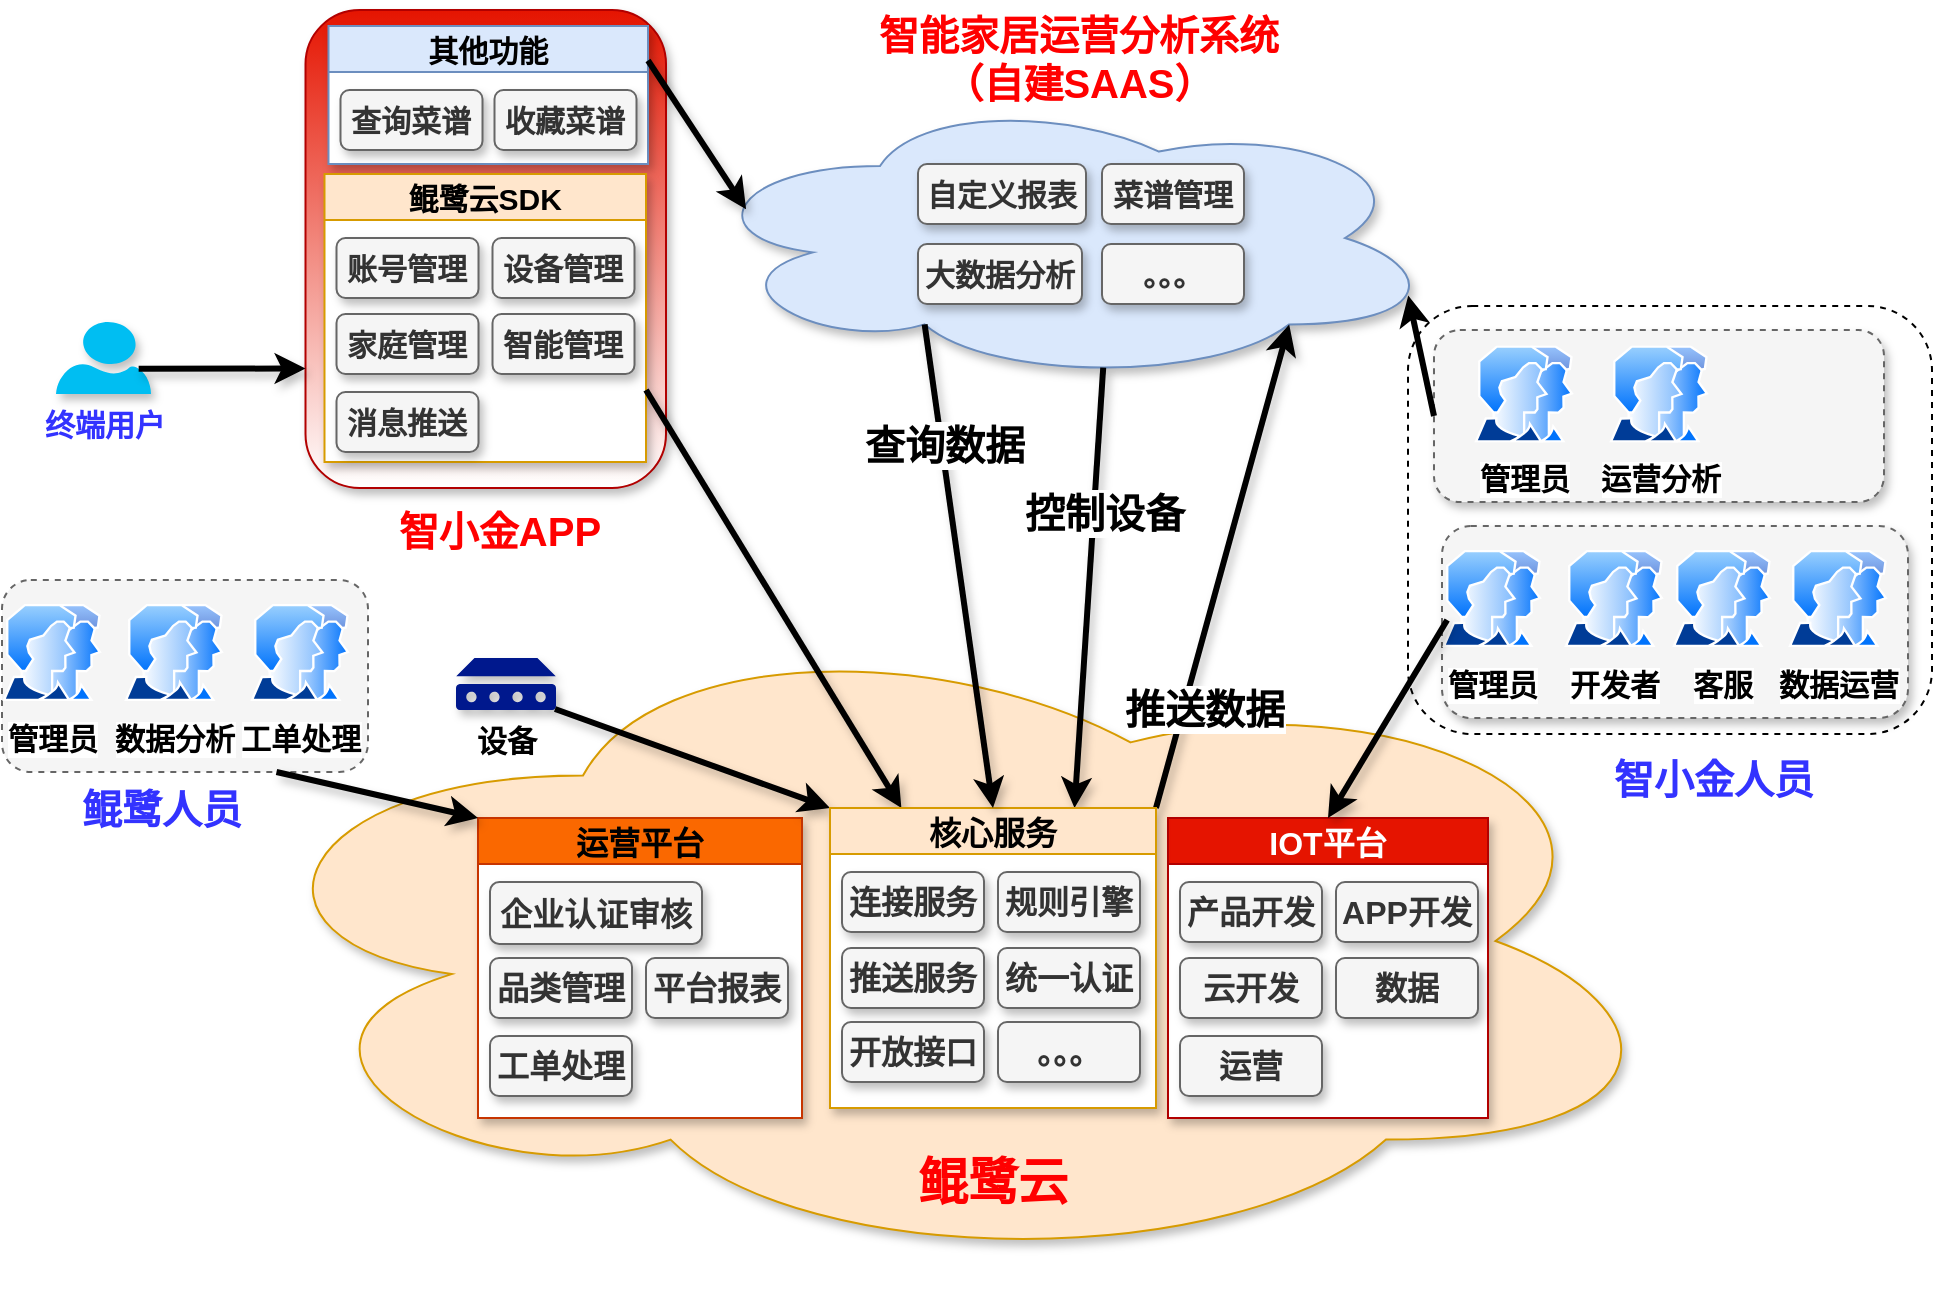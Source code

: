 <mxfile version="14.8.5" type="github">
  <diagram id="wn16nH20PtK9z4dH2-n5" name="Page-1">
    <mxGraphModel dx="1952" dy="3443" grid="0" gridSize="10" guides="1" tooltips="1" connect="1" arrows="1" fold="1" page="0" pageScale="1" pageWidth="827" pageHeight="1169" math="0" shadow="0">
      <root>
        <mxCell id="0" />
        <mxCell id="1" parent="0" />
        <mxCell id="_brEX9a0ridXROTRRMC1-58" value="" style="rounded=1;whiteSpace=wrap;html=1;strokeWidth=1;dashed=1;fontSize=15;fontStyle=1;shadow=0;" vertex="1" parent="1">
          <mxGeometry x="-61" y="-2259" width="262" height="214" as="geometry" />
        </mxCell>
        <mxCell id="_brEX9a0ridXROTRRMC1-1" value="鲲鹭云" style="ellipse;shape=cloud;whiteSpace=wrap;html=1;rounded=1;glass=0;sketch=0;fontSize=37;fillColor=#ffe6cc;strokeColor=#d79b00;shadow=1;fontStyle=1" vertex="1" parent="1">
          <mxGeometry x="-656" y="-2107" width="730" height="331" as="geometry" />
        </mxCell>
        <mxCell id="_brEX9a0ridXROTRRMC1-4" value="" style="ellipse;shape=cloud;whiteSpace=wrap;html=1;rounded=1;glass=0;sketch=0;fontSize=27;fillColor=#dae8fc;strokeColor=#6c8ebf;shadow=1;fontStyle=1" vertex="1" parent="1">
          <mxGeometry x="-418" y="-2365" width="372" height="144" as="geometry" />
        </mxCell>
        <mxCell id="_brEX9a0ridXROTRRMC1-5" value="智小金APP" style="text;html=1;strokeColor=none;fillColor=none;align=center;verticalAlign=middle;whiteSpace=wrap;rounded=0;shadow=1;fontSize=20;fontStyle=1;fontColor=#FF0000;" vertex="1" parent="1">
          <mxGeometry x="-584" y="-2157" width="138" height="20" as="geometry" />
        </mxCell>
        <mxCell id="_brEX9a0ridXROTRRMC1-6" style="edgeStyle=none;rounded=0;sketch=0;orthogonalLoop=1;jettySize=auto;html=1;entryX=0.8;entryY=0.8;entryDx=0;entryDy=0;entryPerimeter=0;shadow=1;fontSize=19;strokeWidth=3;exitX=1;exitY=0;exitDx=0;exitDy=0;" edge="1" parent="1" source="_brEX9a0ridXROTRRMC1-43" target="_brEX9a0ridXROTRRMC1-4">
          <mxGeometry relative="1" as="geometry">
            <mxPoint x="-272.0" y="-1813" as="sourcePoint" />
            <mxPoint x="-270.025" y="-1636.8" as="targetPoint" />
          </mxGeometry>
        </mxCell>
        <mxCell id="_brEX9a0ridXROTRRMC1-7" value="推送数据" style="edgeLabel;html=1;align=center;verticalAlign=middle;resizable=0;points=[];fontSize=20;fontStyle=1" vertex="1" connectable="0" parent="_brEX9a0ridXROTRRMC1-6">
          <mxGeometry x="-0.695" y="-1" relative="1" as="geometry">
            <mxPoint x="13" y="-14" as="offset" />
          </mxGeometry>
        </mxCell>
        <mxCell id="_brEX9a0ridXROTRRMC1-8" value="" style="rounded=1;whiteSpace=wrap;html=1;shadow=1;labelBackgroundColor=none;glass=0;sketch=0;fillColor=#e51400;strokeColor=#B20000;fontColor=#ffffff;gradientColor=#ffffff;fontSize=15;fontStyle=1" vertex="1" parent="1">
          <mxGeometry x="-612.25" y="-2407" width="180.25" height="239" as="geometry" />
        </mxCell>
        <mxCell id="_brEX9a0ridXROTRRMC1-9" value="其他功能" style="swimlane;fontSize=15;fillColor=#dae8fc;strokeColor=#6c8ebf;swimlaneFillColor=#ffffff;fontStyle=1;shadow=1;" vertex="1" parent="1">
          <mxGeometry x="-600.75" y="-2399" width="159.75" height="69" as="geometry" />
        </mxCell>
        <mxCell id="_brEX9a0ridXROTRRMC1-10" value="查询菜谱" style="rounded=1;whiteSpace=wrap;html=1;fontSize=15;fontStyle=1;fillColor=#f5f5f5;strokeColor=#666666;fontColor=#333333;shadow=1;" vertex="1" parent="_brEX9a0ridXROTRRMC1-9">
          <mxGeometry x="6" y="32" width="71" height="30" as="geometry" />
        </mxCell>
        <mxCell id="_brEX9a0ridXROTRRMC1-11" value="收藏菜谱" style="rounded=1;whiteSpace=wrap;html=1;fontSize=15;fontStyle=1;fillColor=#f5f5f5;strokeColor=#666666;fontColor=#333333;shadow=1;" vertex="1" parent="_brEX9a0ridXROTRRMC1-9">
          <mxGeometry x="83" y="32" width="71" height="30" as="geometry" />
        </mxCell>
        <mxCell id="_brEX9a0ridXROTRRMC1-12" value="鲲鹭云SDK" style="swimlane;fontSize=15;strokeColor=#d79b00;swimlaneFillColor=#ffffff;fillColor=#ffe6cc;fontStyle=1;shadow=1;" vertex="1" parent="1">
          <mxGeometry x="-602.75" y="-2325" width="160.75" height="144" as="geometry">
            <mxRectangle x="-665" y="-852" width="109" height="23" as="alternateBounds" />
          </mxGeometry>
        </mxCell>
        <mxCell id="_brEX9a0ridXROTRRMC1-13" value="账号管理" style="rounded=1;whiteSpace=wrap;html=1;fontSize=15;fontStyle=1;fillColor=#f5f5f5;strokeColor=#666666;fontColor=#333333;shadow=1;" vertex="1" parent="_brEX9a0ridXROTRRMC1-12">
          <mxGeometry x="6" y="32" width="71" height="30" as="geometry" />
        </mxCell>
        <mxCell id="_brEX9a0ridXROTRRMC1-14" value="设备管理" style="rounded=1;whiteSpace=wrap;html=1;fontSize=15;fontStyle=1;fillColor=#f5f5f5;strokeColor=#666666;fontColor=#333333;shadow=1;" vertex="1" parent="_brEX9a0ridXROTRRMC1-12">
          <mxGeometry x="84" y="32" width="71" height="30" as="geometry" />
        </mxCell>
        <mxCell id="_brEX9a0ridXROTRRMC1-15" value="家庭管理" style="rounded=1;whiteSpace=wrap;html=1;fontSize=15;fontStyle=1;fillColor=#f5f5f5;strokeColor=#666666;fontColor=#333333;shadow=1;" vertex="1" parent="_brEX9a0ridXROTRRMC1-12">
          <mxGeometry x="6" y="70" width="71" height="30" as="geometry" />
        </mxCell>
        <mxCell id="_brEX9a0ridXROTRRMC1-16" value="智能管理" style="rounded=1;whiteSpace=wrap;html=1;fontSize=15;fontStyle=1;fillColor=#f5f5f5;strokeColor=#666666;fontColor=#333333;shadow=1;" vertex="1" parent="_brEX9a0ridXROTRRMC1-12">
          <mxGeometry x="84" y="70" width="71" height="30" as="geometry" />
        </mxCell>
        <mxCell id="_brEX9a0ridXROTRRMC1-17" value="消息推送" style="rounded=1;whiteSpace=wrap;html=1;fontSize=15;fontStyle=1;fillColor=#f5f5f5;strokeColor=#666666;fontColor=#333333;shadow=1;" vertex="1" parent="_brEX9a0ridXROTRRMC1-12">
          <mxGeometry x="6" y="109" width="71" height="30" as="geometry" />
        </mxCell>
        <mxCell id="_brEX9a0ridXROTRRMC1-18" style="rounded=0;orthogonalLoop=1;jettySize=auto;html=1;fontSize=17;strokeWidth=3;shadow=1;sketch=0;exitX=1;exitY=0.75;exitDx=0;exitDy=0;" edge="1" parent="1" source="_brEX9a0ridXROTRRMC1-12" target="_brEX9a0ridXROTRRMC1-43">
          <mxGeometry relative="1" as="geometry">
            <mxPoint x="-504.92" y="-1883" as="targetPoint" />
            <mxPoint x="-662.388" y="-1512" as="sourcePoint" />
          </mxGeometry>
        </mxCell>
        <mxCell id="_brEX9a0ridXROTRRMC1-22" style="edgeStyle=none;rounded=0;sketch=0;orthogonalLoop=1;jettySize=auto;html=1;shadow=1;fontSize=19;strokeWidth=3;exitX=0.55;exitY=0.95;exitDx=0;exitDy=0;exitPerimeter=0;entryX=0.75;entryY=0;entryDx=0;entryDy=0;" edge="1" parent="1" source="_brEX9a0ridXROTRRMC1-4" target="_brEX9a0ridXROTRRMC1-43">
          <mxGeometry relative="1" as="geometry">
            <mxPoint x="-261" y="-1798" as="targetPoint" />
            <mxPoint x="-137.0" y="-1072.82" as="sourcePoint" />
          </mxGeometry>
        </mxCell>
        <mxCell id="_brEX9a0ridXROTRRMC1-23" value="控制设备" style="edgeLabel;html=1;align=center;verticalAlign=middle;resizable=0;points=[];fontSize=20;fontStyle=1" vertex="1" connectable="0" parent="_brEX9a0ridXROTRRMC1-22">
          <mxGeometry x="-0.218" y="1" relative="1" as="geometry">
            <mxPoint x="5" y="-14" as="offset" />
          </mxGeometry>
        </mxCell>
        <mxCell id="_brEX9a0ridXROTRRMC1-27" value="终端用户" style="verticalLabelPosition=bottom;html=1;verticalAlign=top;align=center;strokeColor=none;fillColor=#00BEF2;shape=mxgraph.azure.user;fontSize=15;fontStyle=1;shadow=1;fontColor=#3333FF;" vertex="1" parent="1">
          <mxGeometry x="-737" y="-2251" width="47.5" height="36" as="geometry" />
        </mxCell>
        <mxCell id="_brEX9a0ridXROTRRMC1-29" style="rounded=0;orthogonalLoop=1;jettySize=auto;html=1;fontSize=17;strokeWidth=3;shadow=1;sketch=0;entryX=0;entryY=0.75;entryDx=0;entryDy=0;exitX=0.87;exitY=0.65;exitDx=0;exitDy=0;exitPerimeter=0;" edge="1" parent="1" source="_brEX9a0ridXROTRRMC1-27" target="_brEX9a0ridXROTRRMC1-8">
          <mxGeometry relative="1" as="geometry">
            <mxPoint x="-587.27" y="-2150" as="targetPoint" />
            <mxPoint x="-793.25" y="-2009.27" as="sourcePoint" />
          </mxGeometry>
        </mxCell>
        <mxCell id="_brEX9a0ridXROTRRMC1-31" value="IOT平台" style="swimlane;fontSize=16;strokeColor=#B20000;swimlaneFillColor=#ffffff;fillColor=#e51400;fontColor=#ffffff;shadow=1;" vertex="1" parent="1">
          <mxGeometry x="-181" y="-2003" width="160" height="150" as="geometry">
            <mxRectangle x="-665" y="-852" width="109" height="23" as="alternateBounds" />
          </mxGeometry>
        </mxCell>
        <mxCell id="_brEX9a0ridXROTRRMC1-32" value="产品开发" style="rounded=1;whiteSpace=wrap;html=1;fontSize=16;fontStyle=1;fillColor=#f5f5f5;strokeColor=#666666;fontColor=#333333;shadow=1;" vertex="1" parent="_brEX9a0ridXROTRRMC1-31">
          <mxGeometry x="6" y="32" width="71" height="30" as="geometry" />
        </mxCell>
        <mxCell id="_brEX9a0ridXROTRRMC1-33" value="APP开发" style="rounded=1;whiteSpace=wrap;html=1;fontSize=16;fontStyle=1;fillColor=#f5f5f5;strokeColor=#666666;fontColor=#333333;shadow=1;" vertex="1" parent="_brEX9a0ridXROTRRMC1-31">
          <mxGeometry x="84" y="32" width="71" height="30" as="geometry" />
        </mxCell>
        <mxCell id="_brEX9a0ridXROTRRMC1-34" value="云开发" style="rounded=1;whiteSpace=wrap;html=1;fontSize=16;fontStyle=1;fillColor=#f5f5f5;strokeColor=#666666;fontColor=#333333;shadow=1;" vertex="1" parent="_brEX9a0ridXROTRRMC1-31">
          <mxGeometry x="6" y="70" width="71" height="30" as="geometry" />
        </mxCell>
        <mxCell id="_brEX9a0ridXROTRRMC1-35" value="数据" style="rounded=1;whiteSpace=wrap;html=1;fontSize=16;fontStyle=1;fillColor=#f5f5f5;strokeColor=#666666;fontColor=#333333;shadow=1;" vertex="1" parent="_brEX9a0ridXROTRRMC1-31">
          <mxGeometry x="84" y="70" width="71" height="30" as="geometry" />
        </mxCell>
        <mxCell id="_brEX9a0ridXROTRRMC1-36" value="运营" style="rounded=1;whiteSpace=wrap;html=1;fontSize=16;fontStyle=1;fillColor=#f5f5f5;strokeColor=#666666;fontColor=#333333;shadow=1;" vertex="1" parent="_brEX9a0ridXROTRRMC1-31">
          <mxGeometry x="6" y="109" width="71" height="30" as="geometry" />
        </mxCell>
        <mxCell id="_brEX9a0ridXROTRRMC1-37" value="运营平台" style="swimlane;fontSize=16;strokeColor=#C73500;swimlaneFillColor=#ffffff;fillColor=#fa6800;fontColor=#000000;shadow=1;" vertex="1" parent="1">
          <mxGeometry x="-526" y="-2003" width="162" height="150" as="geometry">
            <mxRectangle x="-665" y="-852" width="109" height="23" as="alternateBounds" />
          </mxGeometry>
        </mxCell>
        <mxCell id="_brEX9a0ridXROTRRMC1-39" value="企业认证审核" style="rounded=1;whiteSpace=wrap;html=1;fontSize=16;fontStyle=1;fillColor=#f5f5f5;strokeColor=#666666;fontColor=#333333;shadow=1;" vertex="1" parent="_brEX9a0ridXROTRRMC1-37">
          <mxGeometry x="6" y="32" width="106" height="31" as="geometry" />
        </mxCell>
        <mxCell id="_brEX9a0ridXROTRRMC1-40" value="品类管理" style="rounded=1;whiteSpace=wrap;html=1;fontSize=16;fontStyle=1;fillColor=#f5f5f5;strokeColor=#666666;fontColor=#333333;shadow=1;" vertex="1" parent="_brEX9a0ridXROTRRMC1-37">
          <mxGeometry x="6" y="70" width="71" height="30" as="geometry" />
        </mxCell>
        <mxCell id="_brEX9a0ridXROTRRMC1-41" value="平台报表" style="rounded=1;whiteSpace=wrap;html=1;fontSize=16;fontStyle=1;fillColor=#f5f5f5;strokeColor=#666666;fontColor=#333333;shadow=1;" vertex="1" parent="_brEX9a0ridXROTRRMC1-37">
          <mxGeometry x="84" y="70" width="71" height="30" as="geometry" />
        </mxCell>
        <mxCell id="_brEX9a0ridXROTRRMC1-42" value="工单处理" style="rounded=1;whiteSpace=wrap;html=1;fontSize=16;fontStyle=1;fillColor=#f5f5f5;strokeColor=#666666;fontColor=#333333;shadow=1;" vertex="1" parent="_brEX9a0ridXROTRRMC1-37">
          <mxGeometry x="6" y="109" width="71" height="30" as="geometry" />
        </mxCell>
        <mxCell id="_brEX9a0ridXROTRRMC1-52" value="设备" style="aspect=fixed;pointerEvents=1;shadow=1;dashed=0;html=1;strokeColor=none;labelPosition=center;verticalLabelPosition=bottom;verticalAlign=top;align=center;fillColor=#00188D;shape=mxgraph.mscae.enterprise.device;fontSize=15;fontStyle=1" vertex="1" parent="1">
          <mxGeometry x="-537" y="-2083" width="50" height="26" as="geometry" />
        </mxCell>
        <mxCell id="_brEX9a0ridXROTRRMC1-54" style="rounded=0;orthogonalLoop=1;jettySize=auto;html=1;fontSize=17;strokeWidth=3;shadow=1;sketch=0;entryX=0;entryY=0;entryDx=0;entryDy=0;exitX=0.99;exitY=0.98;exitDx=0;exitDy=0;exitPerimeter=0;" edge="1" parent="1" source="_brEX9a0ridXROTRRMC1-52" target="_brEX9a0ridXROTRRMC1-43">
          <mxGeometry relative="1" as="geometry">
            <mxPoint x="-367.0" y="-2282" as="targetPoint" />
            <mxPoint x="-277.9" y="-2030.31" as="sourcePoint" />
          </mxGeometry>
        </mxCell>
        <mxCell id="_brEX9a0ridXROTRRMC1-43" value="核心服务" style="swimlane;fontSize=16;strokeColor=#d79b00;swimlaneFillColor=#ffffff;fillColor=#ffe6cc;strokeWidth=1;shadow=1;" vertex="1" parent="1">
          <mxGeometry x="-350" y="-2008" width="163" height="150" as="geometry">
            <mxRectangle x="-665" y="-852" width="109" height="23" as="alternateBounds" />
          </mxGeometry>
        </mxCell>
        <mxCell id="_brEX9a0ridXROTRRMC1-44" value="连接服务" style="rounded=1;whiteSpace=wrap;html=1;fontSize=16;fontStyle=1;fillColor=#f5f5f5;strokeColor=#666666;fontColor=#333333;shadow=1;" vertex="1" parent="_brEX9a0ridXROTRRMC1-43">
          <mxGeometry x="6" y="32" width="71" height="30" as="geometry" />
        </mxCell>
        <mxCell id="_brEX9a0ridXROTRRMC1-45" value="规则引擎" style="rounded=1;whiteSpace=wrap;html=1;fontSize=16;fontStyle=1;fillColor=#f5f5f5;strokeColor=#666666;fontColor=#333333;shadow=1;" vertex="1" parent="_brEX9a0ridXROTRRMC1-43">
          <mxGeometry x="84" y="32" width="71" height="30" as="geometry" />
        </mxCell>
        <mxCell id="_brEX9a0ridXROTRRMC1-46" value="推送服务" style="rounded=1;whiteSpace=wrap;html=1;fontSize=16;fontStyle=1;fillColor=#f5f5f5;strokeColor=#666666;fontColor=#333333;shadow=1;" vertex="1" parent="_brEX9a0ridXROTRRMC1-43">
          <mxGeometry x="6" y="70" width="71" height="30" as="geometry" />
        </mxCell>
        <mxCell id="_brEX9a0ridXROTRRMC1-47" value="统一认证" style="rounded=1;whiteSpace=wrap;html=1;fontSize=16;fontStyle=1;fillColor=#f5f5f5;strokeColor=#666666;fontColor=#333333;shadow=1;" vertex="1" parent="_brEX9a0ridXROTRRMC1-43">
          <mxGeometry x="84" y="70" width="71" height="30" as="geometry" />
        </mxCell>
        <mxCell id="_brEX9a0ridXROTRRMC1-55" value="开放接口" style="rounded=1;whiteSpace=wrap;html=1;fontSize=16;fontStyle=1;fillColor=#f5f5f5;strokeColor=#666666;fontColor=#333333;shadow=1;" vertex="1" parent="_brEX9a0ridXROTRRMC1-43">
          <mxGeometry x="6" y="107" width="71" height="30" as="geometry" />
        </mxCell>
        <mxCell id="_brEX9a0ridXROTRRMC1-56" value="。。。" style="rounded=1;whiteSpace=wrap;html=1;fontSize=16;fontStyle=1;fillColor=#f5f5f5;strokeColor=#666666;fontColor=#333333;shadow=1;" vertex="1" parent="_brEX9a0ridXROTRRMC1-43">
          <mxGeometry x="84" y="107" width="71" height="30" as="geometry" />
        </mxCell>
        <mxCell id="_brEX9a0ridXROTRRMC1-65" value="" style="rounded=1;whiteSpace=wrap;html=1;strokeWidth=1;dashed=1;fillColor=#f5f5f5;strokeColor=#666666;fontColor=#333333;fontSize=15;fontStyle=1;shadow=1;" vertex="1" parent="1">
          <mxGeometry x="-44" y="-2149" width="233" height="96" as="geometry" />
        </mxCell>
        <mxCell id="_brEX9a0ridXROTRRMC1-61" value="管理员" style="aspect=fixed;perimeter=ellipsePerimeter;html=1;align=center;shadow=0;dashed=0;spacingTop=3;image;image=img/lib/active_directory/user_accounts.svg;strokeWidth=1;fontSize=15;fontStyle=1;sketch=0;" vertex="1" parent="1">
          <mxGeometry x="-44" y="-2137" width="50" height="48.5" as="geometry" />
        </mxCell>
        <mxCell id="_brEX9a0ridXROTRRMC1-62" value="开发者" style="aspect=fixed;perimeter=ellipsePerimeter;html=1;align=center;shadow=0;dashed=0;spacingTop=3;image;image=img/lib/active_directory/user_accounts.svg;strokeWidth=1;fontSize=15;fontStyle=1" vertex="1" parent="1">
          <mxGeometry x="17" y="-2137" width="50" height="48.5" as="geometry" />
        </mxCell>
        <mxCell id="_brEX9a0ridXROTRRMC1-63" value="数据运营" style="aspect=fixed;perimeter=ellipsePerimeter;html=1;align=center;shadow=0;dashed=0;spacingTop=3;image;image=img/lib/active_directory/user_accounts.svg;strokeWidth=1;fontSize=15;fontStyle=1" vertex="1" parent="1">
          <mxGeometry x="129" y="-2137" width="50" height="48.5" as="geometry" />
        </mxCell>
        <mxCell id="_brEX9a0ridXROTRRMC1-64" value="客服" style="aspect=fixed;perimeter=ellipsePerimeter;html=1;align=center;shadow=0;dashed=0;spacingTop=3;image;image=img/lib/active_directory/user_accounts.svg;strokeWidth=1;fontSize=15;fontStyle=1" vertex="1" parent="1">
          <mxGeometry x="71" y="-2137" width="50" height="48.5" as="geometry" />
        </mxCell>
        <mxCell id="_brEX9a0ridXROTRRMC1-68" value="智小金人员" style="text;html=1;strokeColor=none;fillColor=none;align=center;verticalAlign=middle;whiteSpace=wrap;rounded=0;fontStyle=1;fontSize=20;fontColor=#3333FF;" vertex="1" parent="1">
          <mxGeometry x="24" y="-2033" width="136" height="20" as="geometry" />
        </mxCell>
        <mxCell id="_brEX9a0ridXROTRRMC1-69" value="" style="rounded=1;whiteSpace=wrap;html=1;strokeWidth=1;dashed=1;fillColor=#f5f5f5;strokeColor=#666666;fontColor=#333333;fontSize=15;fontStyle=1;shadow=1;" vertex="1" parent="1">
          <mxGeometry x="-48" y="-2247" width="225" height="86" as="geometry" />
        </mxCell>
        <mxCell id="_brEX9a0ridXROTRRMC1-57" value="管理员" style="aspect=fixed;perimeter=ellipsePerimeter;html=1;align=center;shadow=0;dashed=0;spacingTop=3;image;image=img/lib/active_directory/user_accounts.svg;strokeWidth=1;fontSize=15;fontStyle=1" vertex="1" parent="1">
          <mxGeometry x="-28" y="-2239.25" width="50" height="48.5" as="geometry" />
        </mxCell>
        <mxCell id="_brEX9a0ridXROTRRMC1-71" value="" style="rounded=1;whiteSpace=wrap;html=1;strokeWidth=1;dashed=1;fillColor=#f5f5f5;strokeColor=#666666;fontColor=#333333;fontSize=15;fontStyle=1" vertex="1" parent="1">
          <mxGeometry x="-764" y="-2122" width="183" height="96" as="geometry" />
        </mxCell>
        <mxCell id="_brEX9a0ridXROTRRMC1-72" value="管理员" style="aspect=fixed;perimeter=ellipsePerimeter;html=1;align=center;shadow=0;dashed=0;spacingTop=3;image;image=img/lib/active_directory/user_accounts.svg;strokeWidth=1;fontSize=15;fontStyle=1" vertex="1" parent="1">
          <mxGeometry x="-764" y="-2110" width="50" height="48.5" as="geometry" />
        </mxCell>
        <mxCell id="_brEX9a0ridXROTRRMC1-73" value="数据分析" style="aspect=fixed;perimeter=ellipsePerimeter;html=1;align=center;shadow=0;dashed=0;spacingTop=3;image;image=img/lib/active_directory/user_accounts.svg;strokeWidth=1;fontSize=15;fontStyle=1" vertex="1" parent="1">
          <mxGeometry x="-703" y="-2110" width="50" height="48.5" as="geometry" />
        </mxCell>
        <mxCell id="_brEX9a0ridXROTRRMC1-75" value="工单处理" style="aspect=fixed;perimeter=ellipsePerimeter;html=1;align=center;shadow=0;dashed=0;spacingTop=3;image;image=img/lib/active_directory/user_accounts.svg;strokeWidth=1;fontSize=15;fontStyle=1" vertex="1" parent="1">
          <mxGeometry x="-640" y="-2110" width="50" height="48.5" as="geometry" />
        </mxCell>
        <mxCell id="_brEX9a0ridXROTRRMC1-78" value="鲲鹭人员" style="text;html=1;strokeColor=none;fillColor=none;align=center;verticalAlign=middle;whiteSpace=wrap;rounded=0;fontStyle=1;fontSize=20;fontColor=#3333FF;" vertex="1" parent="1">
          <mxGeometry x="-735" y="-2018" width="102" height="20" as="geometry" />
        </mxCell>
        <mxCell id="_brEX9a0ridXROTRRMC1-80" style="edgeStyle=none;rounded=0;sketch=0;orthogonalLoop=1;jettySize=auto;html=1;shadow=1;fontSize=19;strokeWidth=3;exitX=0.75;exitY=1;exitDx=0;exitDy=0;entryX=0;entryY=0;entryDx=0;entryDy=0;" edge="1" parent="1" source="_brEX9a0ridXROTRRMC1-71" target="_brEX9a0ridXROTRRMC1-37">
          <mxGeometry relative="1" as="geometry">
            <mxPoint x="53.0" y="-2011" as="targetPoint" />
            <mxPoint x="296.5" y="-1678" as="sourcePoint" />
          </mxGeometry>
        </mxCell>
        <mxCell id="_brEX9a0ridXROTRRMC1-66" style="edgeStyle=none;rounded=0;sketch=0;orthogonalLoop=1;jettySize=auto;html=1;shadow=1;fontSize=19;strokeWidth=3;exitX=0;exitY=0.75;exitDx=0;exitDy=0;entryX=0.5;entryY=0;entryDx=0;entryDy=0;" edge="1" parent="1" source="_brEX9a0ridXROTRRMC1-61" target="_brEX9a0ridXROTRRMC1-31">
          <mxGeometry relative="1" as="geometry">
            <mxPoint x="-28" y="-1808" as="targetPoint" />
            <mxPoint x="208.5" y="-1632" as="sourcePoint" />
          </mxGeometry>
        </mxCell>
        <mxCell id="_brEX9a0ridXROTRRMC1-83" style="edgeStyle=none;rounded=0;sketch=0;orthogonalLoop=1;jettySize=auto;html=1;shadow=1;fontSize=19;strokeWidth=3;exitX=0.31;exitY=0.8;exitDx=0;exitDy=0;entryX=0.5;entryY=0;entryDx=0;entryDy=0;exitPerimeter=0;" edge="1" parent="1" source="_brEX9a0ridXROTRRMC1-4" target="_brEX9a0ridXROTRRMC1-43">
          <mxGeometry relative="1" as="geometry">
            <mxPoint x="-237.25" y="-2052" as="targetPoint" />
            <mxPoint x="-242" y="-2212" as="sourcePoint" />
          </mxGeometry>
        </mxCell>
        <mxCell id="_brEX9a0ridXROTRRMC1-84" value="查询数据" style="edgeLabel;html=1;align=center;verticalAlign=middle;resizable=0;points=[];fontSize=20;fontStyle=1" vertex="1" connectable="0" parent="_brEX9a0ridXROTRRMC1-83">
          <mxGeometry x="-0.387" y="-4" relative="1" as="geometry">
            <mxPoint x="3" y="-15" as="offset" />
          </mxGeometry>
        </mxCell>
        <mxCell id="_brEX9a0ridXROTRRMC1-59" style="rounded=0;orthogonalLoop=1;jettySize=auto;html=1;entryX=0.96;entryY=0.7;entryDx=0;entryDy=0;entryPerimeter=0;strokeWidth=3;exitX=0;exitY=0.5;exitDx=0;exitDy=0;" edge="1" parent="1" source="_brEX9a0ridXROTRRMC1-69" target="_brEX9a0ridXROTRRMC1-4">
          <mxGeometry relative="1" as="geometry" />
        </mxCell>
        <mxCell id="_brEX9a0ridXROTRRMC1-88" style="rounded=0;orthogonalLoop=1;jettySize=auto;html=1;fontSize=17;strokeWidth=3;shadow=1;sketch=0;entryX=0.07;entryY=0.4;entryDx=0;entryDy=0;exitX=1;exitY=0.25;exitDx=0;exitDy=0;entryPerimeter=0;" edge="1" parent="1" source="_brEX9a0ridXROTRRMC1-9" target="_brEX9a0ridXROTRRMC1-4">
          <mxGeometry relative="1" as="geometry">
            <mxPoint x="-87" y="-2243.5" as="targetPoint" />
            <mxPoint x="-214" y="-2651" as="sourcePoint" />
          </mxGeometry>
        </mxCell>
        <mxCell id="_brEX9a0ridXROTRRMC1-91" value="菜谱管理" style="rounded=1;whiteSpace=wrap;html=1;fontSize=15;fontStyle=1;fillColor=#f5f5f5;strokeColor=#666666;fontColor=#333333;shadow=1;" vertex="1" parent="1">
          <mxGeometry x="-214" y="-2330" width="71" height="30" as="geometry" />
        </mxCell>
        <mxCell id="_brEX9a0ridXROTRRMC1-92" value="自定义报表" style="rounded=1;whiteSpace=wrap;html=1;fontSize=15;fontStyle=1;fillColor=#f5f5f5;strokeColor=#666666;fontColor=#333333;shadow=1;" vertex="1" parent="1">
          <mxGeometry x="-306" y="-2330" width="84" height="30" as="geometry" />
        </mxCell>
        <mxCell id="_brEX9a0ridXROTRRMC1-93" value="大数据分析" style="rounded=1;whiteSpace=wrap;html=1;fontSize=15;fontStyle=1;fillColor=#f5f5f5;strokeColor=#666666;fontColor=#333333;shadow=1;" vertex="1" parent="1">
          <mxGeometry x="-306" y="-2290" width="82" height="30" as="geometry" />
        </mxCell>
        <mxCell id="_brEX9a0ridXROTRRMC1-94" value="。。。" style="rounded=1;whiteSpace=wrap;html=1;fontSize=15;fontStyle=1;fillColor=#f5f5f5;strokeColor=#666666;fontColor=#333333;shadow=1;" vertex="1" parent="1">
          <mxGeometry x="-214" y="-2290" width="71" height="30" as="geometry" />
        </mxCell>
        <mxCell id="_brEX9a0ridXROTRRMC1-95" value="智能家居运营分析系统&lt;br style=&quot;font-size: 20px;&quot;&gt;（自建SAAS）" style="text;html=1;strokeColor=none;fillColor=none;align=center;verticalAlign=middle;whiteSpace=wrap;rounded=0;fontStyle=1;fontSize=20;fontColor=#FF0000;" vertex="1" parent="1">
          <mxGeometry x="-357" y="-2393" width="263" height="20" as="geometry" />
        </mxCell>
        <mxCell id="_brEX9a0ridXROTRRMC1-96" value="鲲鹭云" style="text;html=1;strokeColor=none;fillColor=none;align=center;verticalAlign=middle;whiteSpace=wrap;rounded=0;fontStyle=1;fontSize=25;fontColor=#FF0000;" vertex="1" parent="1">
          <mxGeometry x="-400" y="-1832" width="263" height="20" as="geometry" />
        </mxCell>
        <mxCell id="_brEX9a0ridXROTRRMC1-100" value="运营分析" style="aspect=fixed;perimeter=ellipsePerimeter;html=1;align=center;shadow=0;dashed=0;spacingTop=3;image;image=img/lib/active_directory/user_accounts.svg;strokeWidth=1;fontSize=15;fontStyle=1" vertex="1" parent="1">
          <mxGeometry x="39.5" y="-2239.25" width="50" height="48.5" as="geometry" />
        </mxCell>
      </root>
    </mxGraphModel>
  </diagram>
</mxfile>
